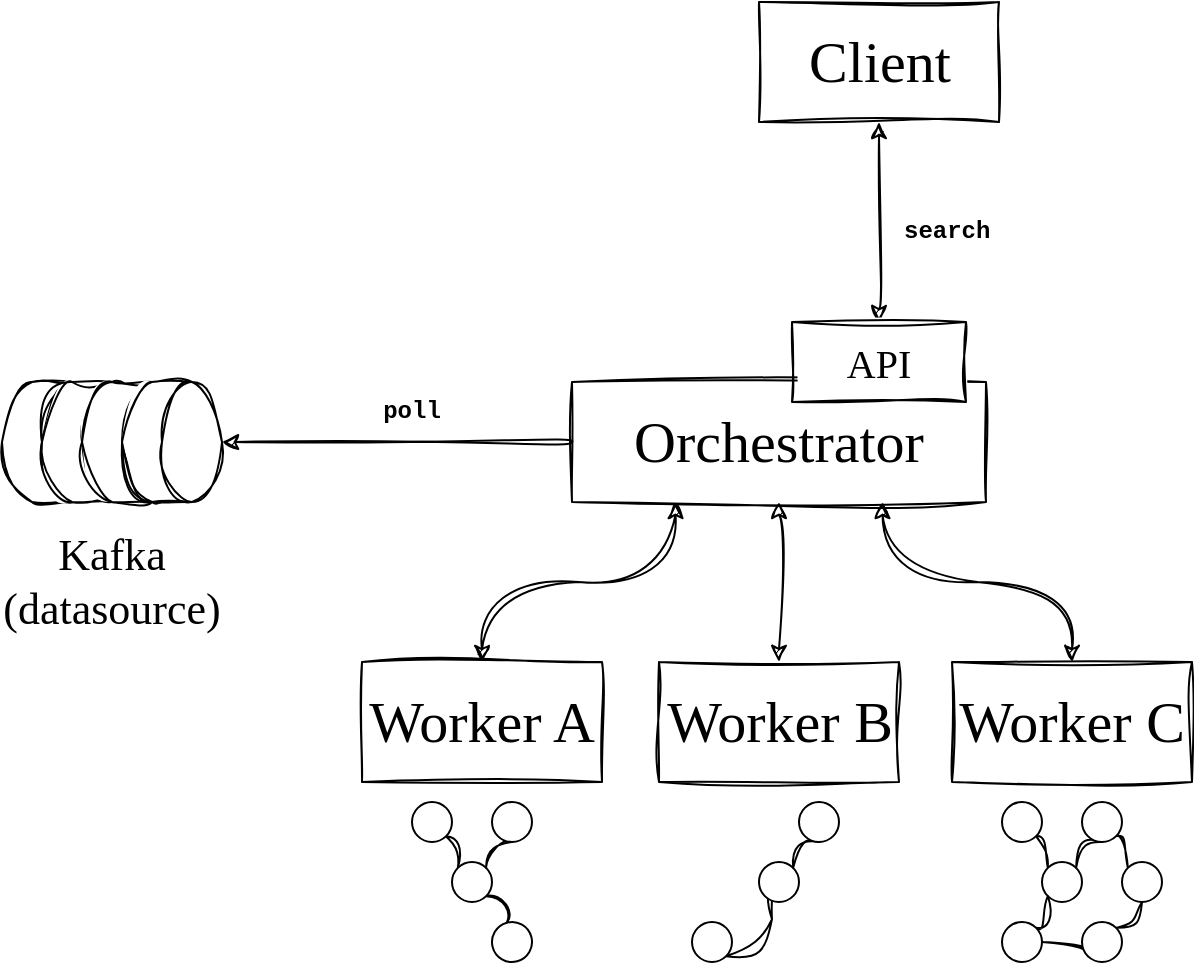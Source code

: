 <mxfile version="21.2.1" type="device">
  <diagram name="Page-1" id="fQTT04jtLbltRWYmsFxR">
    <mxGraphModel dx="1315" dy="769" grid="1" gridSize="10" guides="1" tooltips="1" connect="1" arrows="1" fold="1" page="1" pageScale="1" pageWidth="827" pageHeight="1169" math="0" shadow="0">
      <root>
        <mxCell id="0" />
        <mxCell id="1" parent="0" />
        <mxCell id="lvKxzo2WqN8d6Ct04ij5-1" value="&lt;font style=&quot;font-size: 29px;&quot;&gt;Worker A&lt;/font&gt;" style="rounded=0;whiteSpace=wrap;html=1;glass=0;sketch=1;curveFitting=1;jiggle=2;fontFamily=Corethan;" vertex="1" parent="1">
          <mxGeometry x="285" y="350" width="120" height="60" as="geometry" />
        </mxCell>
        <mxCell id="lvKxzo2WqN8d6Ct04ij5-2" value="&lt;font style=&quot;font-size: 29px;&quot;&gt;Worker B&lt;/font&gt;" style="rounded=0;whiteSpace=wrap;html=1;glass=0;sketch=1;curveFitting=1;jiggle=2;fontFamily=Corethan;" vertex="1" parent="1">
          <mxGeometry x="433.5" y="350" width="120" height="60" as="geometry" />
        </mxCell>
        <mxCell id="lvKxzo2WqN8d6Ct04ij5-3" value="&lt;font style=&quot;font-size: 29px;&quot;&gt;Worker C&lt;/font&gt;" style="rounded=0;whiteSpace=wrap;html=1;glass=0;sketch=1;curveFitting=1;jiggle=2;fontFamily=Corethan;" vertex="1" parent="1">
          <mxGeometry x="580" y="350" width="120" height="60" as="geometry" />
        </mxCell>
        <mxCell id="lvKxzo2WqN8d6Ct04ij5-5" style="edgeStyle=orthogonalEdgeStyle;orthogonalLoop=1;jettySize=auto;html=1;exitX=0.25;exitY=1;exitDx=0;exitDy=0;curved=1;sketch=1;curveFitting=1;jiggle=2;startArrow=classic;startFill=1;" edge="1" parent="1" source="lvKxzo2WqN8d6Ct04ij5-4" target="lvKxzo2WqN8d6Ct04ij5-1">
          <mxGeometry relative="1" as="geometry" />
        </mxCell>
        <mxCell id="lvKxzo2WqN8d6Ct04ij5-6" style="edgeStyle=orthogonalEdgeStyle;orthogonalLoop=1;jettySize=auto;html=1;exitX=0.5;exitY=1;exitDx=0;exitDy=0;entryX=0.5;entryY=0;entryDx=0;entryDy=0;curved=1;sketch=1;curveFitting=1;jiggle=2;startArrow=classic;startFill=1;" edge="1" parent="1" source="lvKxzo2WqN8d6Ct04ij5-4" target="lvKxzo2WqN8d6Ct04ij5-2">
          <mxGeometry relative="1" as="geometry" />
        </mxCell>
        <mxCell id="lvKxzo2WqN8d6Ct04ij5-10" style="edgeStyle=orthogonalEdgeStyle;orthogonalLoop=1;jettySize=auto;html=1;exitX=0.5;exitY=0;exitDx=0;exitDy=0;entryX=0.5;entryY=1;entryDx=0;entryDy=0;sketch=1;curveFitting=1;jiggle=2;curved=1;startArrow=classic;startFill=1;" edge="1" parent="1" source="lvKxzo2WqN8d6Ct04ij5-16" target="lvKxzo2WqN8d6Ct04ij5-8">
          <mxGeometry relative="1" as="geometry" />
        </mxCell>
        <mxCell id="lvKxzo2WqN8d6Ct04ij5-17" style="edgeStyle=orthogonalEdgeStyle;orthogonalLoop=1;jettySize=auto;html=1;exitX=0;exitY=0.5;exitDx=0;exitDy=0;entryX=0.5;entryY=0;entryDx=0;entryDy=0;entryPerimeter=0;sketch=1;curveFitting=1;jiggle=2;curved=1;" edge="1" parent="1" source="lvKxzo2WqN8d6Ct04ij5-4" target="lvKxzo2WqN8d6Ct04ij5-15">
          <mxGeometry relative="1" as="geometry" />
        </mxCell>
        <mxCell id="lvKxzo2WqN8d6Ct04ij5-21" style="edgeStyle=orthogonalEdgeStyle;orthogonalLoop=1;jettySize=auto;html=1;exitX=0.75;exitY=1;exitDx=0;exitDy=0;entryX=0.5;entryY=0;entryDx=0;entryDy=0;curved=1;sketch=1;curveFitting=1;jiggle=2;startArrow=classic;startFill=1;" edge="1" parent="1" source="lvKxzo2WqN8d6Ct04ij5-4" target="lvKxzo2WqN8d6Ct04ij5-3">
          <mxGeometry relative="1" as="geometry" />
        </mxCell>
        <mxCell id="lvKxzo2WqN8d6Ct04ij5-4" value="&lt;font style=&quot;font-size: 29px;&quot;&gt;Orchestrator&lt;/font&gt;" style="rounded=0;whiteSpace=wrap;html=1;glass=0;sketch=1;curveFitting=1;jiggle=2;fontFamily=Corethan;" vertex="1" parent="1">
          <mxGeometry x="390" y="210" width="207" height="60" as="geometry" />
        </mxCell>
        <mxCell id="lvKxzo2WqN8d6Ct04ij5-8" value="&lt;font style=&quot;font-size: 29px;&quot;&gt;Client&lt;/font&gt;" style="rounded=0;whiteSpace=wrap;html=1;glass=0;sketch=1;curveFitting=1;jiggle=2;fontFamily=Corethan;" vertex="1" parent="1">
          <mxGeometry x="483.5" y="20" width="120" height="60" as="geometry" />
        </mxCell>
        <mxCell id="lvKxzo2WqN8d6Ct04ij5-11" value="" style="group;sketch=1;curveFitting=1;jiggle=2;" vertex="1" connectable="0" parent="1">
          <mxGeometry x="105" y="210" width="110" height="60" as="geometry" />
        </mxCell>
        <mxCell id="lvKxzo2WqN8d6Ct04ij5-12" value="" style="shape=cylinder3;whiteSpace=wrap;html=1;boundedLbl=1;backgroundOutline=1;size=15;rotation=90;sketch=1;curveFitting=1;jiggle=2;" vertex="1" parent="lvKxzo2WqN8d6Ct04ij5-11">
          <mxGeometry x="-5" y="5" width="60" height="50" as="geometry" />
        </mxCell>
        <mxCell id="lvKxzo2WqN8d6Ct04ij5-13" value="" style="shape=cylinder3;whiteSpace=wrap;html=1;boundedLbl=1;backgroundOutline=1;size=15;rotation=90;sketch=1;curveFitting=1;jiggle=2;" vertex="1" parent="lvKxzo2WqN8d6Ct04ij5-11">
          <mxGeometry x="15" y="5" width="60" height="50" as="geometry" />
        </mxCell>
        <mxCell id="lvKxzo2WqN8d6Ct04ij5-14" value="" style="shape=cylinder3;whiteSpace=wrap;html=1;boundedLbl=1;backgroundOutline=1;size=15;rotation=90;sketch=1;curveFitting=1;jiggle=2;" vertex="1" parent="lvKxzo2WqN8d6Ct04ij5-11">
          <mxGeometry x="35" y="5" width="60" height="50" as="geometry" />
        </mxCell>
        <mxCell id="lvKxzo2WqN8d6Ct04ij5-15" value="" style="shape=cylinder3;whiteSpace=wrap;html=1;boundedLbl=1;backgroundOutline=1;size=15;rotation=90;sketch=1;curveFitting=1;jiggle=2;" vertex="1" parent="lvKxzo2WqN8d6Ct04ij5-11">
          <mxGeometry x="55" y="5" width="60" height="50" as="geometry" />
        </mxCell>
        <mxCell id="lvKxzo2WqN8d6Ct04ij5-16" value="&lt;font style=&quot;font-size: 20px;&quot;&gt;API&lt;br style=&quot;font-size: 20px;&quot;&gt;&lt;/font&gt;" style="rounded=0;whiteSpace=wrap;html=1;glass=0;sketch=1;curveFitting=1;jiggle=2;fontFamily=Corethan;fontSize=20;" vertex="1" parent="1">
          <mxGeometry x="500" y="180" width="87" height="40" as="geometry" />
        </mxCell>
        <mxCell id="lvKxzo2WqN8d6Ct04ij5-19" value="poll" style="text;html=1;strokeColor=none;fillColor=none;align=center;verticalAlign=middle;whiteSpace=wrap;rounded=0;fontStyle=1;fontFamily=Courier New;sketch=1;curveFitting=1;jiggle=2;" vertex="1" parent="1">
          <mxGeometry x="280" y="210" width="60" height="30" as="geometry" />
        </mxCell>
        <mxCell id="lvKxzo2WqN8d6Ct04ij5-20" value="Kafka&lt;br&gt;(datasource)" style="text;html=1;strokeColor=none;fillColor=none;align=center;verticalAlign=middle;whiteSpace=wrap;rounded=0;fontFamily=Corethan;fontSize=22;" vertex="1" parent="1">
          <mxGeometry x="110" y="280" width="100" height="60" as="geometry" />
        </mxCell>
        <mxCell id="lvKxzo2WqN8d6Ct04ij5-26" style="edgeStyle=orthogonalEdgeStyle;orthogonalLoop=1;jettySize=auto;html=1;exitX=1;exitY=1;exitDx=0;exitDy=0;entryX=0;entryY=0;entryDx=0;entryDy=0;endArrow=none;endFill=0;curved=1;sketch=1;curveFitting=1;jiggle=2;" edge="1" parent="1" source="lvKxzo2WqN8d6Ct04ij5-22" target="lvKxzo2WqN8d6Ct04ij5-23">
          <mxGeometry relative="1" as="geometry" />
        </mxCell>
        <mxCell id="lvKxzo2WqN8d6Ct04ij5-22" value="" style="ellipse;whiteSpace=wrap;html=1;aspect=fixed;" vertex="1" parent="1">
          <mxGeometry x="310" y="420" width="20" height="20" as="geometry" />
        </mxCell>
        <mxCell id="lvKxzo2WqN8d6Ct04ij5-60" style="edgeStyle=orthogonalEdgeStyle;orthogonalLoop=1;jettySize=auto;html=1;exitX=1;exitY=1;exitDx=0;exitDy=0;entryX=0.5;entryY=0;entryDx=0;entryDy=0;sketch=1;curveFitting=1;jiggle=2;endArrow=none;endFill=0;curved=1;" edge="1" parent="1" source="lvKxzo2WqN8d6Ct04ij5-23" target="lvKxzo2WqN8d6Ct04ij5-25">
          <mxGeometry relative="1" as="geometry" />
        </mxCell>
        <mxCell id="lvKxzo2WqN8d6Ct04ij5-23" value="" style="ellipse;whiteSpace=wrap;html=1;aspect=fixed;" vertex="1" parent="1">
          <mxGeometry x="330" y="450" width="20" height="20" as="geometry" />
        </mxCell>
        <mxCell id="lvKxzo2WqN8d6Ct04ij5-27" style="edgeStyle=orthogonalEdgeStyle;orthogonalLoop=1;jettySize=auto;html=1;exitX=0.5;exitY=1;exitDx=0;exitDy=0;entryX=1;entryY=0;entryDx=0;entryDy=0;endArrow=none;endFill=0;sketch=1;curveFitting=1;jiggle=2;curved=1;" edge="1" parent="1" source="lvKxzo2WqN8d6Ct04ij5-24" target="lvKxzo2WqN8d6Ct04ij5-23">
          <mxGeometry relative="1" as="geometry" />
        </mxCell>
        <mxCell id="lvKxzo2WqN8d6Ct04ij5-24" value="" style="ellipse;whiteSpace=wrap;html=1;aspect=fixed;" vertex="1" parent="1">
          <mxGeometry x="350" y="420" width="20" height="20" as="geometry" />
        </mxCell>
        <mxCell id="lvKxzo2WqN8d6Ct04ij5-25" value="" style="ellipse;whiteSpace=wrap;html=1;aspect=fixed;rotation=-15;" vertex="1" parent="1">
          <mxGeometry x="350" y="480" width="20" height="20" as="geometry" />
        </mxCell>
        <mxCell id="lvKxzo2WqN8d6Ct04ij5-32" style="edgeStyle=orthogonalEdgeStyle;orthogonalLoop=1;jettySize=auto;html=1;exitX=1;exitY=1;exitDx=0;exitDy=0;entryX=0;entryY=0;entryDx=0;entryDy=0;endArrow=none;endFill=0;curved=1;sketch=1;curveFitting=1;jiggle=2;" edge="1" parent="1" source="lvKxzo2WqN8d6Ct04ij5-33" target="lvKxzo2WqN8d6Ct04ij5-34">
          <mxGeometry relative="1" as="geometry" />
        </mxCell>
        <mxCell id="lvKxzo2WqN8d6Ct04ij5-33" value="" style="ellipse;whiteSpace=wrap;html=1;aspect=fixed;" vertex="1" parent="1">
          <mxGeometry x="450" y="480" width="20" height="20" as="geometry" />
        </mxCell>
        <mxCell id="lvKxzo2WqN8d6Ct04ij5-34" value="" style="ellipse;whiteSpace=wrap;html=1;aspect=fixed;" vertex="1" parent="1">
          <mxGeometry x="483.5" y="450" width="20" height="20" as="geometry" />
        </mxCell>
        <mxCell id="lvKxzo2WqN8d6Ct04ij5-35" style="edgeStyle=orthogonalEdgeStyle;orthogonalLoop=1;jettySize=auto;html=1;exitX=0.5;exitY=1;exitDx=0;exitDy=0;entryX=1;entryY=0;entryDx=0;entryDy=0;endArrow=none;endFill=0;sketch=1;curveFitting=1;jiggle=2;curved=1;" edge="1" parent="1" source="lvKxzo2WqN8d6Ct04ij5-36" target="lvKxzo2WqN8d6Ct04ij5-34">
          <mxGeometry relative="1" as="geometry" />
        </mxCell>
        <mxCell id="lvKxzo2WqN8d6Ct04ij5-36" value="" style="ellipse;whiteSpace=wrap;html=1;aspect=fixed;" vertex="1" parent="1">
          <mxGeometry x="503.5" y="420" width="20" height="20" as="geometry" />
        </mxCell>
        <mxCell id="lvKxzo2WqN8d6Ct04ij5-39" style="edgeStyle=orthogonalEdgeStyle;orthogonalLoop=1;jettySize=auto;html=1;exitX=1;exitY=1;exitDx=0;exitDy=0;entryX=0;entryY=0;entryDx=0;entryDy=0;endArrow=none;endFill=0;curved=1;sketch=1;curveFitting=1;jiggle=2;" edge="1" parent="1" source="lvKxzo2WqN8d6Ct04ij5-40" target="lvKxzo2WqN8d6Ct04ij5-41">
          <mxGeometry relative="1" as="geometry" />
        </mxCell>
        <mxCell id="lvKxzo2WqN8d6Ct04ij5-40" value="" style="ellipse;whiteSpace=wrap;html=1;aspect=fixed;" vertex="1" parent="1">
          <mxGeometry x="605" y="420" width="20" height="20" as="geometry" />
        </mxCell>
        <mxCell id="lvKxzo2WqN8d6Ct04ij5-41" value="" style="ellipse;whiteSpace=wrap;html=1;aspect=fixed;" vertex="1" parent="1">
          <mxGeometry x="625" y="450" width="20" height="20" as="geometry" />
        </mxCell>
        <mxCell id="lvKxzo2WqN8d6Ct04ij5-42" style="edgeStyle=orthogonalEdgeStyle;orthogonalLoop=1;jettySize=auto;html=1;exitX=0.5;exitY=1;exitDx=0;exitDy=0;entryX=1;entryY=0;entryDx=0;entryDy=0;endArrow=none;endFill=0;sketch=1;curveFitting=1;jiggle=2;curved=1;" edge="1" parent="1" source="lvKxzo2WqN8d6Ct04ij5-43" target="lvKxzo2WqN8d6Ct04ij5-41">
          <mxGeometry relative="1" as="geometry" />
        </mxCell>
        <mxCell id="lvKxzo2WqN8d6Ct04ij5-55" style="edgeStyle=orthogonalEdgeStyle;orthogonalLoop=1;jettySize=auto;html=1;exitX=1;exitY=1;exitDx=0;exitDy=0;entryX=0;entryY=0;entryDx=0;entryDy=0;curved=1;sketch=1;curveFitting=1;jiggle=2;endArrow=none;endFill=0;" edge="1" parent="1" source="lvKxzo2WqN8d6Ct04ij5-43" target="lvKxzo2WqN8d6Ct04ij5-53">
          <mxGeometry relative="1" as="geometry" />
        </mxCell>
        <mxCell id="lvKxzo2WqN8d6Ct04ij5-43" value="" style="ellipse;whiteSpace=wrap;html=1;aspect=fixed;" vertex="1" parent="1">
          <mxGeometry x="645" y="420" width="20" height="20" as="geometry" />
        </mxCell>
        <mxCell id="lvKxzo2WqN8d6Ct04ij5-44" style="edgeStyle=orthogonalEdgeStyle;orthogonalLoop=1;jettySize=auto;html=1;exitX=1;exitY=0;exitDx=0;exitDy=0;entryX=0;entryY=1;entryDx=0;entryDy=0;endArrow=none;endFill=0;curved=1;sketch=1;curveFitting=1;jiggle=2;" edge="1" parent="1" source="lvKxzo2WqN8d6Ct04ij5-45" target="lvKxzo2WqN8d6Ct04ij5-41">
          <mxGeometry relative="1" as="geometry" />
        </mxCell>
        <mxCell id="lvKxzo2WqN8d6Ct04ij5-58" style="edgeStyle=orthogonalEdgeStyle;orthogonalLoop=1;jettySize=auto;html=1;exitX=1;exitY=0.5;exitDx=0;exitDy=0;entryX=0;entryY=1;entryDx=0;entryDy=0;curved=1;sketch=1;curveFitting=1;jiggle=2;endArrow=none;endFill=0;" edge="1" parent="1" source="lvKxzo2WqN8d6Ct04ij5-45" target="lvKxzo2WqN8d6Ct04ij5-56">
          <mxGeometry relative="1" as="geometry" />
        </mxCell>
        <mxCell id="lvKxzo2WqN8d6Ct04ij5-45" value="" style="ellipse;whiteSpace=wrap;html=1;aspect=fixed;" vertex="1" parent="1">
          <mxGeometry x="605" y="480" width="20" height="20" as="geometry" />
        </mxCell>
        <mxCell id="lvKxzo2WqN8d6Ct04ij5-53" value="" style="ellipse;whiteSpace=wrap;html=1;aspect=fixed;" vertex="1" parent="1">
          <mxGeometry x="665" y="450" width="20" height="20" as="geometry" />
        </mxCell>
        <mxCell id="lvKxzo2WqN8d6Ct04ij5-57" style="edgeStyle=orthogonalEdgeStyle;orthogonalLoop=1;jettySize=auto;html=1;exitX=1;exitY=0;exitDx=0;exitDy=0;entryX=0.5;entryY=1;entryDx=0;entryDy=0;curved=1;sketch=1;curveFitting=1;jiggle=2;endArrow=none;endFill=0;" edge="1" parent="1" source="lvKxzo2WqN8d6Ct04ij5-56" target="lvKxzo2WqN8d6Ct04ij5-53">
          <mxGeometry relative="1" as="geometry" />
        </mxCell>
        <mxCell id="lvKxzo2WqN8d6Ct04ij5-56" value="" style="ellipse;whiteSpace=wrap;html=1;aspect=fixed;" vertex="1" parent="1">
          <mxGeometry x="645" y="480" width="20" height="20" as="geometry" />
        </mxCell>
        <mxCell id="lvKxzo2WqN8d6Ct04ij5-61" value="search" style="text;html=1;strokeColor=none;fillColor=none;align=left;verticalAlign=middle;whiteSpace=wrap;rounded=0;fontStyle=1;fontFamily=Courier New;sketch=1;curveFitting=1;jiggle=2;" vertex="1" parent="1">
          <mxGeometry x="553.5" y="120" width="56.5" height="30" as="geometry" />
        </mxCell>
      </root>
    </mxGraphModel>
  </diagram>
</mxfile>
